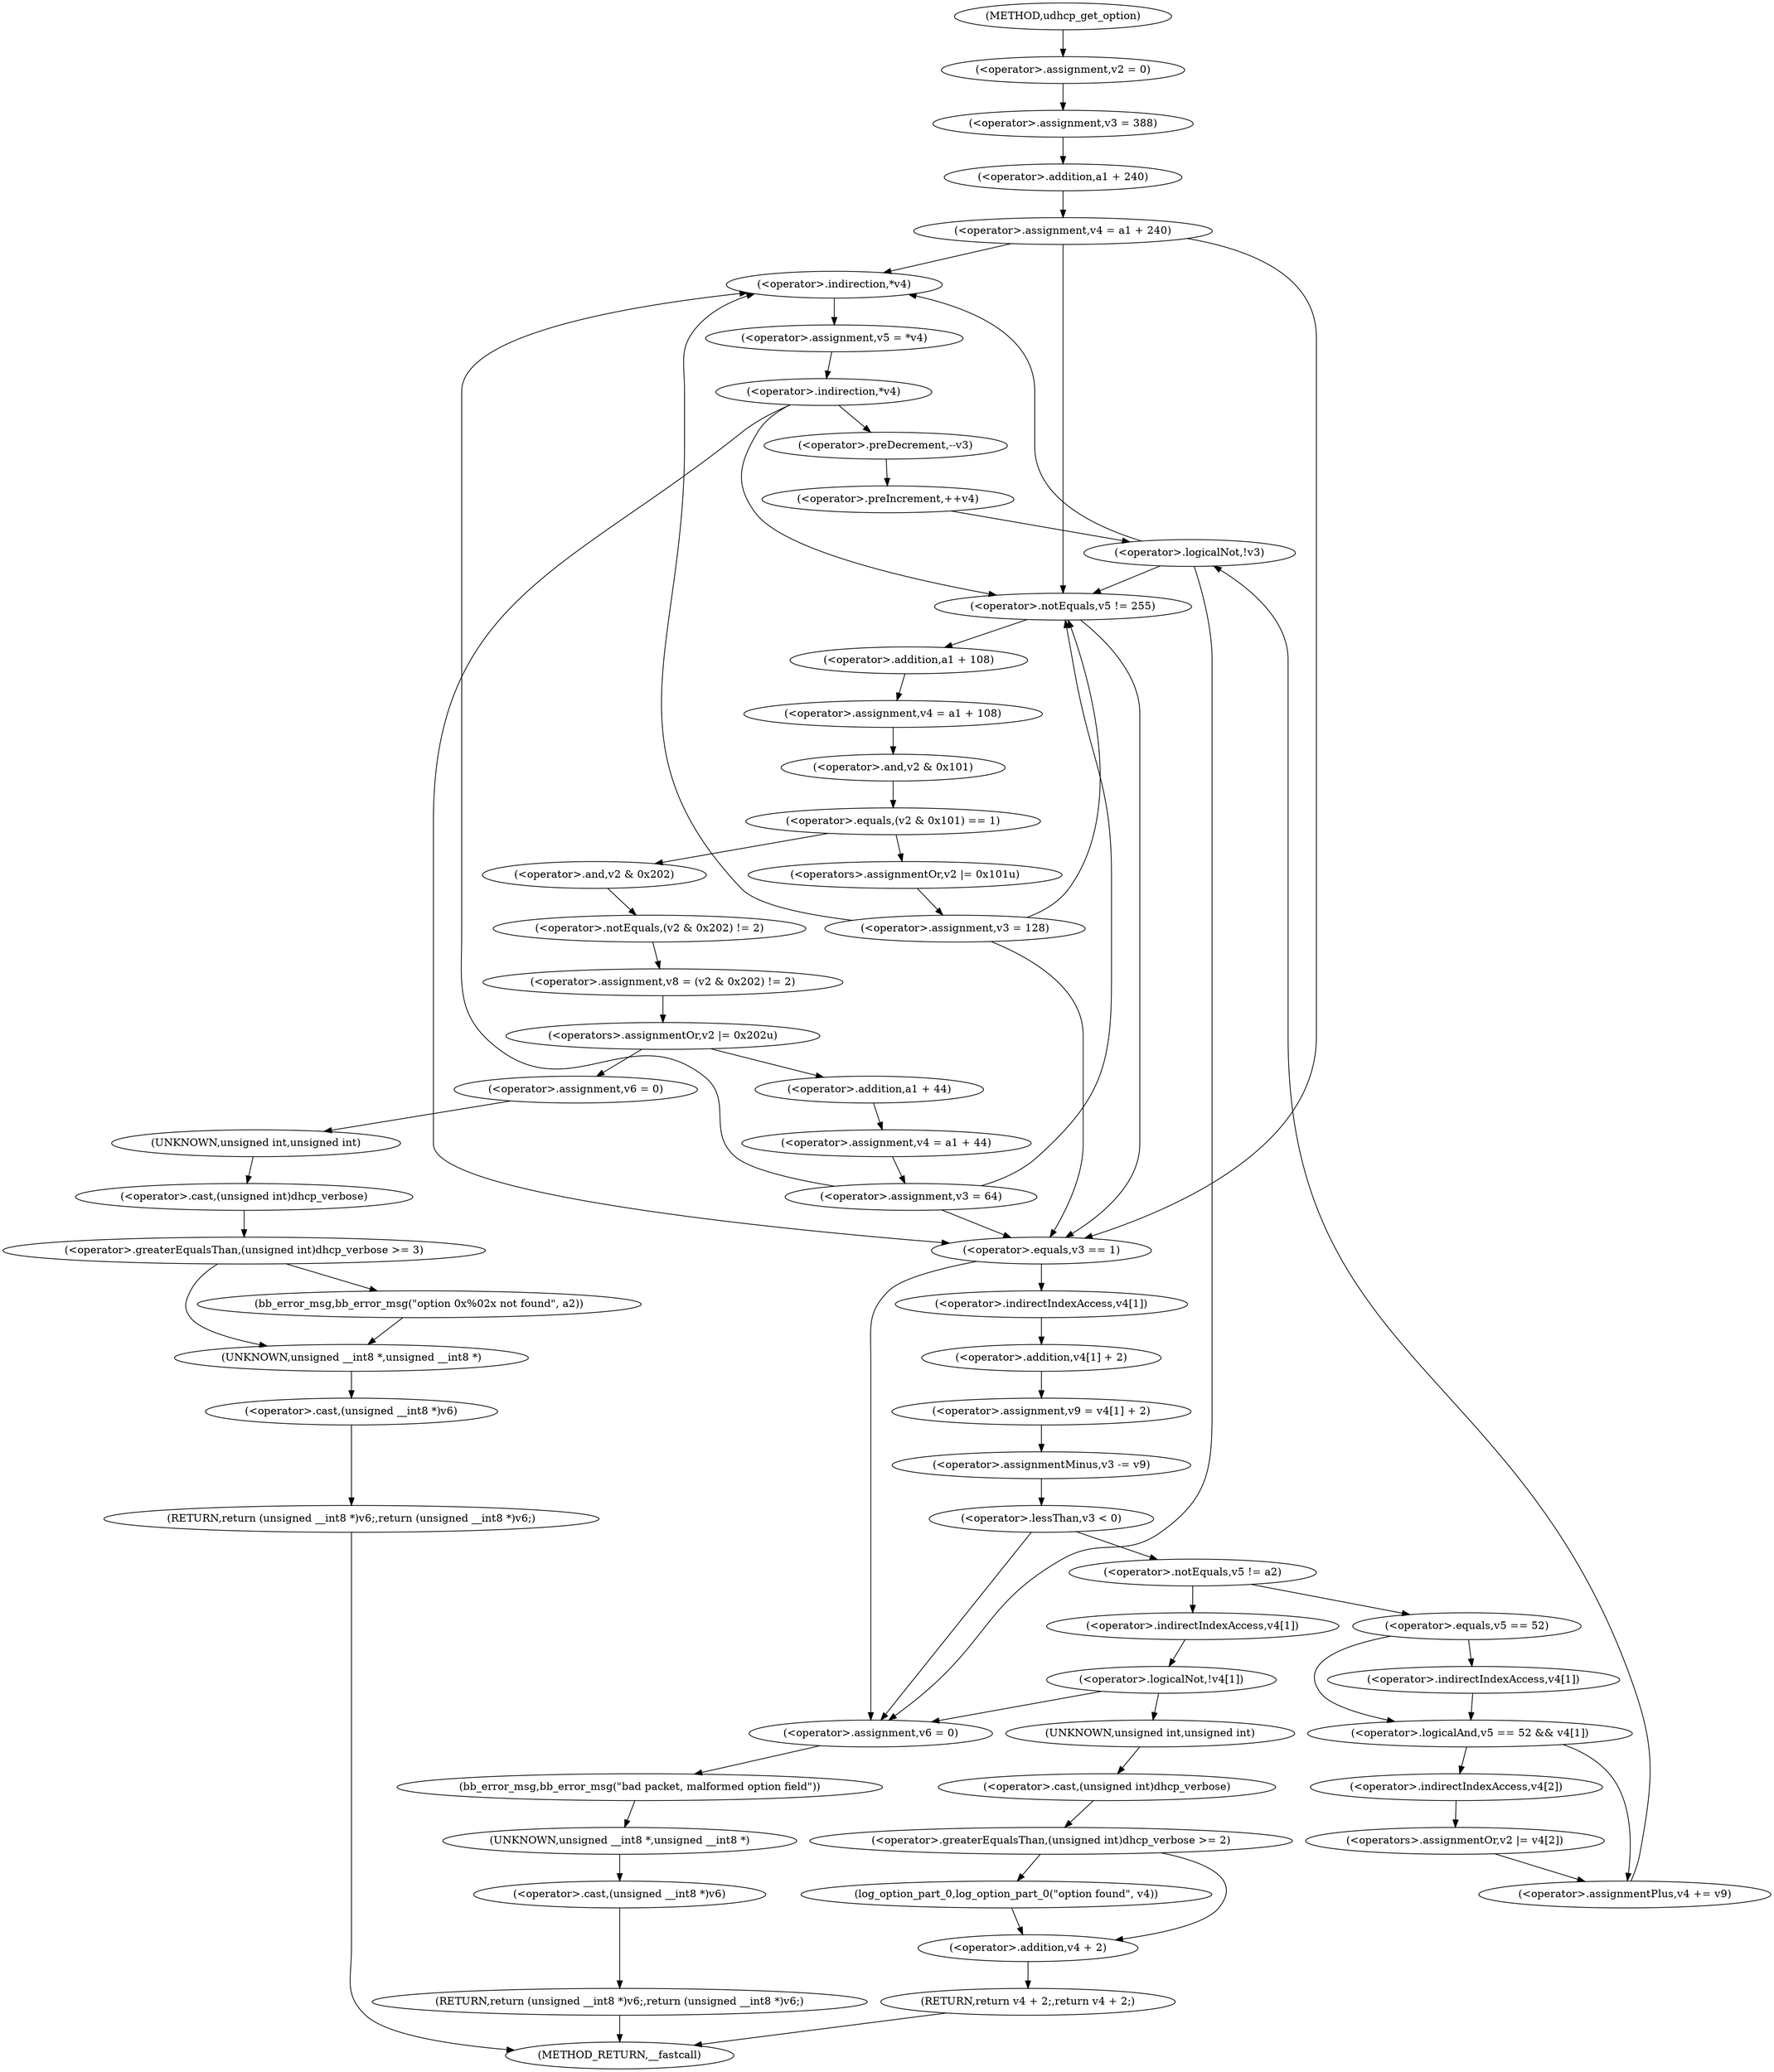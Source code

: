 digraph udhcp_get_option {  
"1000119" [label = "(<operator>.assignment,v2 = 0)" ]
"1000122" [label = "(<operator>.assignment,v3 = 388)" ]
"1000125" [label = "(<operator>.assignment,v4 = a1 + 240)" ]
"1000127" [label = "(<operator>.addition,a1 + 240)" ]
"1000136" [label = "(<operator>.assignment,v5 = *v4)" ]
"1000138" [label = "(<operator>.indirection,*v4)" ]
"1000141" [label = "(<operator>.indirection,*v4)" ]
"1000144" [label = "(<operator>.preDecrement,--v3)" ]
"1000146" [label = "(<operator>.preIncrement,++v4)" ]
"1000150" [label = "(<operator>.logicalNot,!v3)" ]
"1000154" [label = "(<operator>.notEquals,v5 != 255)" ]
"1000158" [label = "(<operator>.assignment,v4 = a1 + 108)" ]
"1000160" [label = "(<operator>.addition,a1 + 108)" ]
"1000164" [label = "(<operator>.equals,(v2 & 0x101) == 1)" ]
"1000165" [label = "(<operator>.and,v2 & 0x101)" ]
"1000170" [label = "(<operators>.assignmentOr,v2 |= 0x101u)" ]
"1000173" [label = "(<operator>.assignment,v3 = 128)" ]
"1000178" [label = "(<operator>.assignment,v8 = (v2 & 0x202) != 2)" ]
"1000180" [label = "(<operator>.notEquals,(v2 & 0x202) != 2)" ]
"1000181" [label = "(<operator>.and,v2 & 0x202)" ]
"1000185" [label = "(<operators>.assignmentOr,v2 |= 0x202u)" ]
"1000191" [label = "(<operator>.assignment,v6 = 0)" ]
"1000195" [label = "(<operator>.greaterEqualsThan,(unsigned int)dhcp_verbose >= 3)" ]
"1000196" [label = "(<operator>.cast,(unsigned int)dhcp_verbose)" ]
"1000197" [label = "(UNKNOWN,unsigned int,unsigned int)" ]
"1000200" [label = "(bb_error_msg,bb_error_msg(\"option 0x%02x not found\", a2))" ]
"1000203" [label = "(RETURN,return (unsigned __int8 *)v6;,return (unsigned __int8 *)v6;)" ]
"1000204" [label = "(<operator>.cast,(unsigned __int8 *)v6)" ]
"1000205" [label = "(UNKNOWN,unsigned __int8 *,unsigned __int8 *)" ]
"1000207" [label = "(<operator>.assignment,v4 = a1 + 44)" ]
"1000209" [label = "(<operator>.addition,a1 + 44)" ]
"1000212" [label = "(<operator>.assignment,v3 = 64)" ]
"1000216" [label = "(<operator>.equals,v3 == 1)" ]
"1000220" [label = "(<operator>.assignment,v9 = v4[1] + 2)" ]
"1000222" [label = "(<operator>.addition,v4[1] + 2)" ]
"1000223" [label = "(<operator>.indirectIndexAccess,v4[1])" ]
"1000227" [label = "(<operator>.assignmentMinus,v3 -= v9)" ]
"1000231" [label = "(<operator>.lessThan,v3 < 0)" ]
"1000236" [label = "(<operator>.notEquals,v5 != a2)" ]
"1000241" [label = "(<operator>.logicalAnd,v5 == 52 && v4[1])" ]
"1000242" [label = "(<operator>.equals,v5 == 52)" ]
"1000245" [label = "(<operator>.indirectIndexAccess,v4[1])" ]
"1000248" [label = "(<operators>.assignmentOr,v2 |= v4[2])" ]
"1000250" [label = "(<operator>.indirectIndexAccess,v4[2])" ]
"1000253" [label = "(<operator>.assignmentPlus,v4 += v9)" ]
"1000258" [label = "(<operator>.logicalNot,!v4[1])" ]
"1000259" [label = "(<operator>.indirectIndexAccess,v4[1])" ]
"1000264" [label = "(<operator>.assignment,v6 = 0)" ]
"1000267" [label = "(bb_error_msg,bb_error_msg(\"bad packet, malformed option field\"))" ]
"1000269" [label = "(RETURN,return (unsigned __int8 *)v6;,return (unsigned __int8 *)v6;)" ]
"1000270" [label = "(<operator>.cast,(unsigned __int8 *)v6)" ]
"1000271" [label = "(UNKNOWN,unsigned __int8 *,unsigned __int8 *)" ]
"1000274" [label = "(<operator>.greaterEqualsThan,(unsigned int)dhcp_verbose >= 2)" ]
"1000275" [label = "(<operator>.cast,(unsigned int)dhcp_verbose)" ]
"1000276" [label = "(UNKNOWN,unsigned int,unsigned int)" ]
"1000279" [label = "(log_option_part_0,log_option_part_0(\"option found\", v4))" ]
"1000282" [label = "(RETURN,return v4 + 2;,return v4 + 2;)" ]
"1000283" [label = "(<operator>.addition,v4 + 2)" ]
"1000108" [label = "(METHOD,udhcp_get_option)" ]
"1000286" [label = "(METHOD_RETURN,__fastcall)" ]
  "1000119" -> "1000122" 
  "1000122" -> "1000127" 
  "1000125" -> "1000138" 
  "1000125" -> "1000154" 
  "1000125" -> "1000216" 
  "1000127" -> "1000125" 
  "1000136" -> "1000141" 
  "1000138" -> "1000136" 
  "1000141" -> "1000154" 
  "1000141" -> "1000216" 
  "1000141" -> "1000144" 
  "1000144" -> "1000146" 
  "1000146" -> "1000150" 
  "1000150" -> "1000138" 
  "1000150" -> "1000154" 
  "1000150" -> "1000264" 
  "1000154" -> "1000216" 
  "1000154" -> "1000160" 
  "1000158" -> "1000165" 
  "1000160" -> "1000158" 
  "1000164" -> "1000170" 
  "1000164" -> "1000181" 
  "1000165" -> "1000164" 
  "1000170" -> "1000173" 
  "1000173" -> "1000138" 
  "1000173" -> "1000154" 
  "1000173" -> "1000216" 
  "1000178" -> "1000185" 
  "1000180" -> "1000178" 
  "1000181" -> "1000180" 
  "1000185" -> "1000191" 
  "1000185" -> "1000209" 
  "1000191" -> "1000197" 
  "1000195" -> "1000205" 
  "1000195" -> "1000200" 
  "1000196" -> "1000195" 
  "1000197" -> "1000196" 
  "1000200" -> "1000205" 
  "1000203" -> "1000286" 
  "1000204" -> "1000203" 
  "1000205" -> "1000204" 
  "1000207" -> "1000212" 
  "1000209" -> "1000207" 
  "1000212" -> "1000138" 
  "1000212" -> "1000154" 
  "1000212" -> "1000216" 
  "1000216" -> "1000264" 
  "1000216" -> "1000223" 
  "1000220" -> "1000227" 
  "1000222" -> "1000220" 
  "1000223" -> "1000222" 
  "1000227" -> "1000231" 
  "1000231" -> "1000264" 
  "1000231" -> "1000236" 
  "1000236" -> "1000242" 
  "1000236" -> "1000259" 
  "1000241" -> "1000250" 
  "1000241" -> "1000253" 
  "1000242" -> "1000241" 
  "1000242" -> "1000245" 
  "1000245" -> "1000241" 
  "1000248" -> "1000253" 
  "1000250" -> "1000248" 
  "1000253" -> "1000150" 
  "1000258" -> "1000276" 
  "1000258" -> "1000264" 
  "1000259" -> "1000258" 
  "1000264" -> "1000267" 
  "1000267" -> "1000271" 
  "1000269" -> "1000286" 
  "1000270" -> "1000269" 
  "1000271" -> "1000270" 
  "1000274" -> "1000279" 
  "1000274" -> "1000283" 
  "1000275" -> "1000274" 
  "1000276" -> "1000275" 
  "1000279" -> "1000283" 
  "1000282" -> "1000286" 
  "1000283" -> "1000282" 
  "1000108" -> "1000119" 
}
